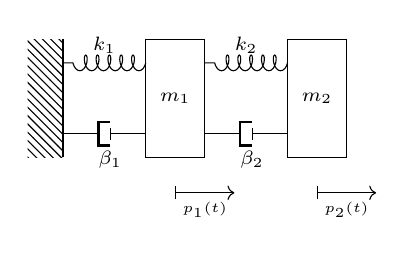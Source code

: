 ﻿\begin{tikzpicture} [scale=1.5]
% Vincolo
	\fill [pattern = north west lines] (-1, 0) rectangle (-0.7, 1);
	\draw[thick] (-0.7, 0) -- (-0.7, 1);
% Massa 1
	\draw (0, 0) rectangle ++(0.5, 1)
		node [midway] {$\scriptstyle m_1$};
% Molla 1
	\draw [decoration={aspect=0.5, segment length=1.5mm, amplitude=1mm,coil}, decorate]
		(0, 0.8) -- ++(-0.7, 0)
		node [midway, above] {$\scriptstyle k_1$};
% Ammortizzatore 1
	\draw (0, 0.2) -- ++(-0.3, 0);
	\draw (-0.3, 0.15) -- ++(0, 0.1)
		node [below=5pt] {$\scriptstyle \beta _1$};
	\draw[thick] (-0.3, 0.1) -- ++(-0.1, 0) -- ++(0, 0.2) -- ++(0.1, 0);
	\draw (-0.4, 0.2) -- ++(-0.3, 0);
% Massa 2
	\draw (1.2, 0) rectangle ++(0.5, 1)
		node [midway] {$\scriptstyle m_2$};
% Molla 2
	\draw [decoration={aspect=0.5, segment length=1.5mm, amplitude=1mm,coil}, decorate]
		(1.2, 0.8) -- ++(-0.7, 0)
		node [midway, above] {$\scriptstyle k_2$};
% Ammortizzatore 2
	\draw (1.2, 0.2) -- ++(-0.3, 0);
	\draw (0.9, 0.15) -- ++(0, 0.1)
		node [below=5pt] {$\scriptstyle \beta _2$};
	\draw[thick] (0.9, 0.1) -- ++(-0.1, 0) -- ++(0, 0.2) -- ++(0.1, 0);
	\draw (0.8, 0.2) -- ++(-0.3, 0);
% Moto relativo 1
	\draw [|->] (0.25, -0.3) -- ++(0.5, 0)
		node [midway, below] {$\scriptscriptstyle p_1(t)$};
% Moto relativo 2
	\draw [|->] (1.45, -0.3) -- ++(0.5, 0)
		node [midway, below] {$\scriptscriptstyle p_2(t)$};
\end{tikzpicture}